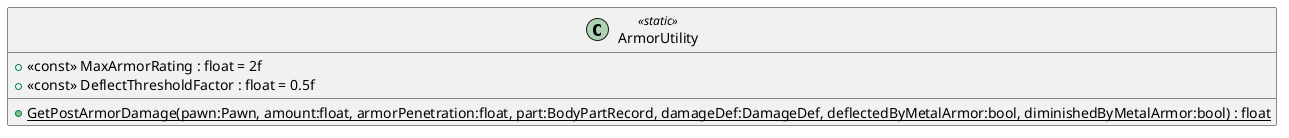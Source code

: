 @startuml
class ArmorUtility <<static>> {
    + <<const>> MaxArmorRating : float = 2f
    + <<const>> DeflectThresholdFactor : float = 0.5f
    + {static} GetPostArmorDamage(pawn:Pawn, amount:float, armorPenetration:float, part:BodyPartRecord, damageDef:DamageDef, deflectedByMetalArmor:bool, diminishedByMetalArmor:bool) : float
}
@enduml
